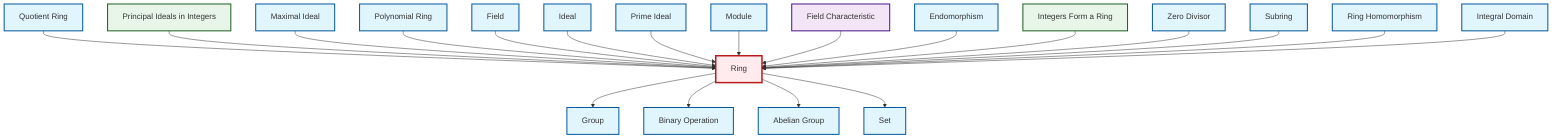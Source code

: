 graph TD
    classDef definition fill:#e1f5fe,stroke:#01579b,stroke-width:2px
    classDef theorem fill:#f3e5f5,stroke:#4a148c,stroke-width:2px
    classDef axiom fill:#fff3e0,stroke:#e65100,stroke-width:2px
    classDef example fill:#e8f5e9,stroke:#1b5e20,stroke-width:2px
    classDef current fill:#ffebee,stroke:#b71c1c,stroke-width:3px
    def-endomorphism["Endomorphism"]:::definition
    def-field["Field"]:::definition
    def-set["Set"]:::definition
    ex-integers-ring["Integers Form a Ring"]:::example
    def-binary-operation["Binary Operation"]:::definition
    def-quotient-ring["Quotient Ring"]:::definition
    def-group["Group"]:::definition
    def-subring["Subring"]:::definition
    def-ring["Ring"]:::definition
    def-prime-ideal["Prime Ideal"]:::definition
    def-ring-homomorphism["Ring Homomorphism"]:::definition
    def-ideal["Ideal"]:::definition
    def-polynomial-ring["Polynomial Ring"]:::definition
    ex-principal-ideal["Principal Ideals in Integers"]:::example
    def-zero-divisor["Zero Divisor"]:::definition
    def-integral-domain["Integral Domain"]:::definition
    def-abelian-group["Abelian Group"]:::definition
    def-maximal-ideal["Maximal Ideal"]:::definition
    thm-field-characteristic["Field Characteristic"]:::theorem
    def-module["Module"]:::definition
    def-quotient-ring --> def-ring
    ex-principal-ideal --> def-ring
    def-maximal-ideal --> def-ring
    def-polynomial-ring --> def-ring
    def-ring --> def-group
    def-field --> def-ring
    def-ideal --> def-ring
    def-ring --> def-binary-operation
    def-ring --> def-abelian-group
    def-prime-ideal --> def-ring
    def-module --> def-ring
    thm-field-characteristic --> def-ring
    def-endomorphism --> def-ring
    ex-integers-ring --> def-ring
    def-zero-divisor --> def-ring
    def-subring --> def-ring
    def-ring --> def-set
    def-ring-homomorphism --> def-ring
    def-integral-domain --> def-ring
    class def-ring current